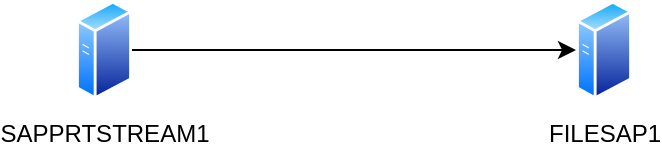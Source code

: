 <mxfile version="20.4.1" type="github">
  <diagram id="YShevVR5u0nAOQXmhK3m" name="Seite-1">
    <mxGraphModel dx="1422" dy="754" grid="1" gridSize="10" guides="1" tooltips="1" connect="1" arrows="1" fold="1" page="1" pageScale="1" pageWidth="827" pageHeight="1169" math="0" shadow="0">
      <root>
        <mxCell id="0" />
        <mxCell id="1" parent="0" />
        <mxCell id="eZR3AggYQ5UF8fEkFPYE-3" value="" style="edgeStyle=orthogonalEdgeStyle;rounded=0;orthogonalLoop=1;jettySize=auto;html=1;entryX=0;entryY=0.5;entryDx=0;entryDy=0;" edge="1" parent="1" source="eZR3AggYQ5UF8fEkFPYE-1" target="eZR3AggYQ5UF8fEkFPYE-4">
          <mxGeometry relative="1" as="geometry">
            <mxPoint x="250" y="140" as="targetPoint" />
          </mxGeometry>
        </mxCell>
        <mxCell id="eZR3AggYQ5UF8fEkFPYE-1" value="SAPPRTSTREAM1&lt;br&gt;" style="aspect=fixed;perimeter=ellipsePerimeter;html=1;align=center;shadow=0;dashed=0;spacingTop=3;image;image=img/lib/active_directory/generic_server.svg;" vertex="1" parent="1">
          <mxGeometry x="120" y="150" width="28.0" height="50" as="geometry" />
        </mxCell>
        <mxCell id="eZR3AggYQ5UF8fEkFPYE-4" value="FILESAP1&lt;br&gt;" style="aspect=fixed;perimeter=ellipsePerimeter;html=1;align=center;shadow=0;dashed=0;spacingTop=3;image;image=img/lib/active_directory/generic_server.svg;" vertex="1" parent="1">
          <mxGeometry x="370" y="150" width="28.0" height="50" as="geometry" />
        </mxCell>
      </root>
    </mxGraphModel>
  </diagram>
</mxfile>
